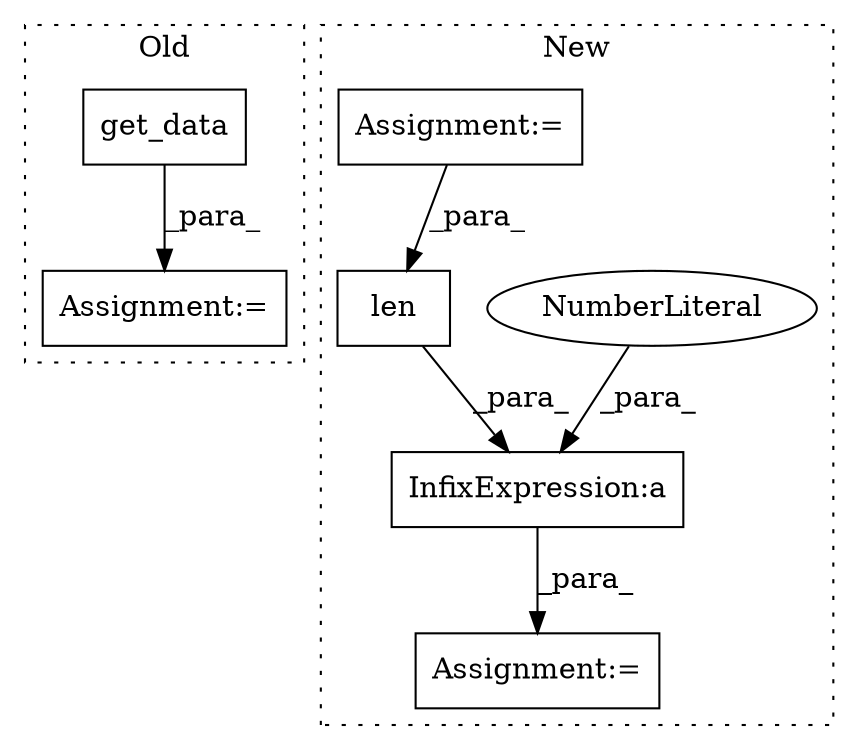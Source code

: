 digraph G {
subgraph cluster0 {
1 [label="get_data" a="32" s="2513" l="10" shape="box"];
7 [label="Assignment:=" a="7" s="2455" l="2" shape="box"];
label = "Old";
style="dotted";
}
subgraph cluster1 {
2 [label="len" a="32" s="2477,2486" l="4,1" shape="box"];
3 [label="InfixExpression:a" a="27" s="2487" l="3" shape="box"];
4 [label="NumberLiteral" a="34" s="2490" l="1" shape="ellipse"];
5 [label="Assignment:=" a="7" s="2359" l="1" shape="box"];
6 [label="Assignment:=" a="7" s="2448" l="1" shape="box"];
label = "New";
style="dotted";
}
1 -> 7 [label="_para_"];
2 -> 3 [label="_para_"];
3 -> 6 [label="_para_"];
4 -> 3 [label="_para_"];
5 -> 2 [label="_para_"];
}